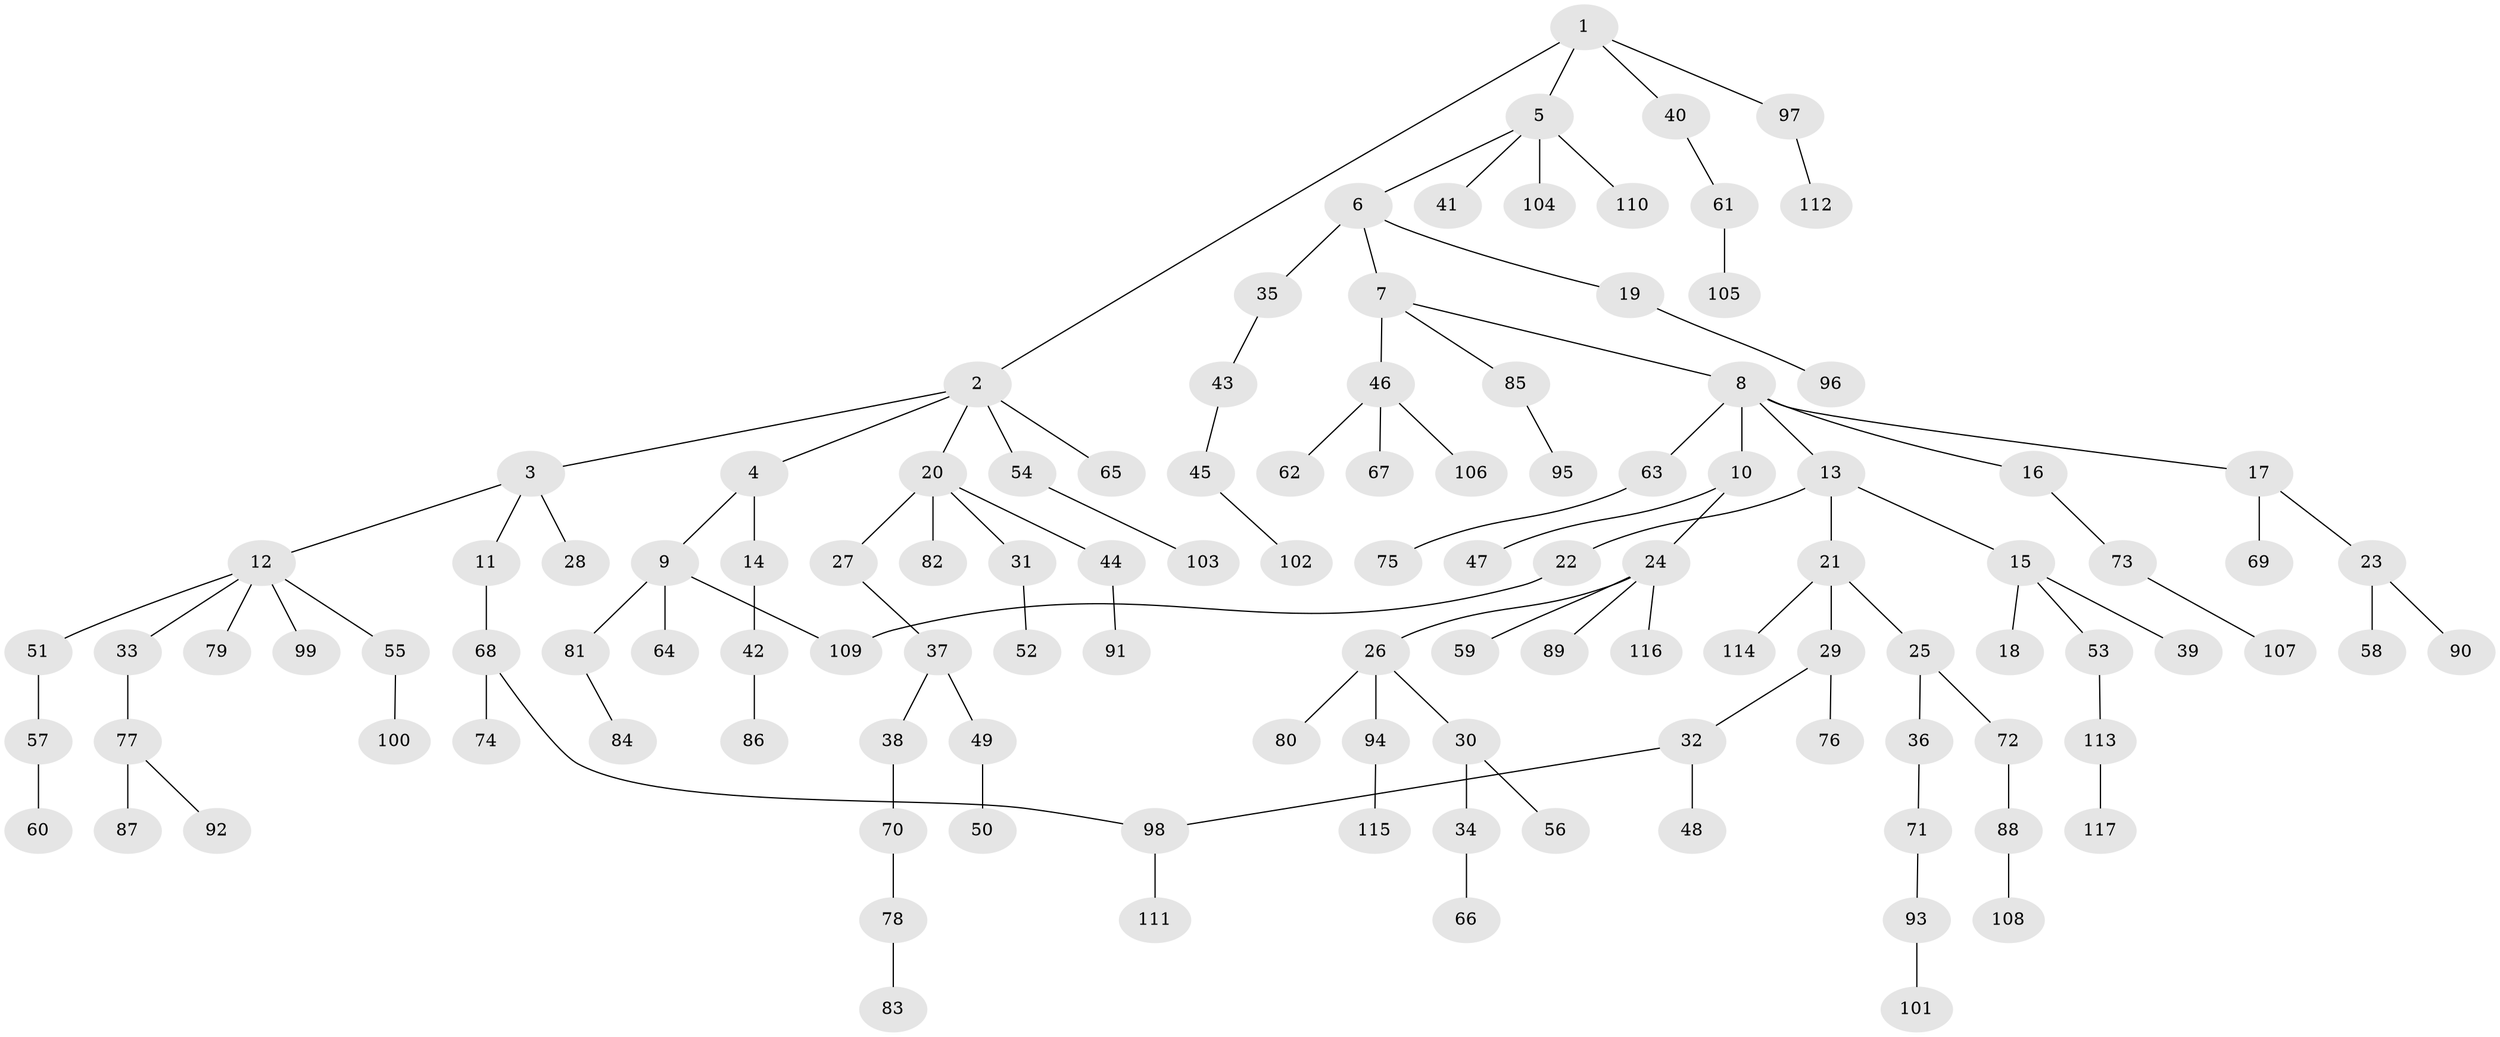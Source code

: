 // coarse degree distribution, {9: 0.017241379310344827, 4: 0.034482758620689655, 3: 0.13793103448275862, 5: 0.034482758620689655, 11: 0.017241379310344827, 2: 0.1206896551724138, 6: 0.017241379310344827, 1: 0.6206896551724138}
// Generated by graph-tools (version 1.1) at 2025/16/03/04/25 18:16:51]
// undirected, 117 vertices, 118 edges
graph export_dot {
graph [start="1"]
  node [color=gray90,style=filled];
  1;
  2;
  3;
  4;
  5;
  6;
  7;
  8;
  9;
  10;
  11;
  12;
  13;
  14;
  15;
  16;
  17;
  18;
  19;
  20;
  21;
  22;
  23;
  24;
  25;
  26;
  27;
  28;
  29;
  30;
  31;
  32;
  33;
  34;
  35;
  36;
  37;
  38;
  39;
  40;
  41;
  42;
  43;
  44;
  45;
  46;
  47;
  48;
  49;
  50;
  51;
  52;
  53;
  54;
  55;
  56;
  57;
  58;
  59;
  60;
  61;
  62;
  63;
  64;
  65;
  66;
  67;
  68;
  69;
  70;
  71;
  72;
  73;
  74;
  75;
  76;
  77;
  78;
  79;
  80;
  81;
  82;
  83;
  84;
  85;
  86;
  87;
  88;
  89;
  90;
  91;
  92;
  93;
  94;
  95;
  96;
  97;
  98;
  99;
  100;
  101;
  102;
  103;
  104;
  105;
  106;
  107;
  108;
  109;
  110;
  111;
  112;
  113;
  114;
  115;
  116;
  117;
  1 -- 2;
  1 -- 5;
  1 -- 40;
  1 -- 97;
  2 -- 3;
  2 -- 4;
  2 -- 20;
  2 -- 54;
  2 -- 65;
  3 -- 11;
  3 -- 12;
  3 -- 28;
  4 -- 9;
  4 -- 14;
  5 -- 6;
  5 -- 41;
  5 -- 104;
  5 -- 110;
  6 -- 7;
  6 -- 19;
  6 -- 35;
  7 -- 8;
  7 -- 46;
  7 -- 85;
  8 -- 10;
  8 -- 13;
  8 -- 16;
  8 -- 17;
  8 -- 63;
  9 -- 64;
  9 -- 81;
  9 -- 109;
  10 -- 24;
  10 -- 47;
  11 -- 68;
  12 -- 33;
  12 -- 51;
  12 -- 55;
  12 -- 79;
  12 -- 99;
  13 -- 15;
  13 -- 21;
  13 -- 22;
  14 -- 42;
  15 -- 18;
  15 -- 39;
  15 -- 53;
  16 -- 73;
  17 -- 23;
  17 -- 69;
  19 -- 96;
  20 -- 27;
  20 -- 31;
  20 -- 44;
  20 -- 82;
  21 -- 25;
  21 -- 29;
  21 -- 114;
  22 -- 109;
  23 -- 58;
  23 -- 90;
  24 -- 26;
  24 -- 59;
  24 -- 89;
  24 -- 116;
  25 -- 36;
  25 -- 72;
  26 -- 30;
  26 -- 80;
  26 -- 94;
  27 -- 37;
  29 -- 32;
  29 -- 76;
  30 -- 34;
  30 -- 56;
  31 -- 52;
  32 -- 48;
  32 -- 98;
  33 -- 77;
  34 -- 66;
  35 -- 43;
  36 -- 71;
  37 -- 38;
  37 -- 49;
  38 -- 70;
  40 -- 61;
  42 -- 86;
  43 -- 45;
  44 -- 91;
  45 -- 102;
  46 -- 62;
  46 -- 67;
  46 -- 106;
  49 -- 50;
  51 -- 57;
  53 -- 113;
  54 -- 103;
  55 -- 100;
  57 -- 60;
  61 -- 105;
  63 -- 75;
  68 -- 74;
  68 -- 98;
  70 -- 78;
  71 -- 93;
  72 -- 88;
  73 -- 107;
  77 -- 87;
  77 -- 92;
  78 -- 83;
  81 -- 84;
  85 -- 95;
  88 -- 108;
  93 -- 101;
  94 -- 115;
  97 -- 112;
  98 -- 111;
  113 -- 117;
}

